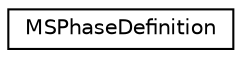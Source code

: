 digraph "Graphical Class Hierarchy"
{
  edge [fontname="Helvetica",fontsize="10",labelfontname="Helvetica",labelfontsize="10"];
  node [fontname="Helvetica",fontsize="10",shape=record];
  rankdir="LR";
  Node0 [label="MSPhaseDefinition",height=0.2,width=0.4,color="black", fillcolor="white", style="filled",URL="$d0/d95/class_m_s_phase_definition.html",tooltip="The definition of a single phase of a tls logic. "];
}
